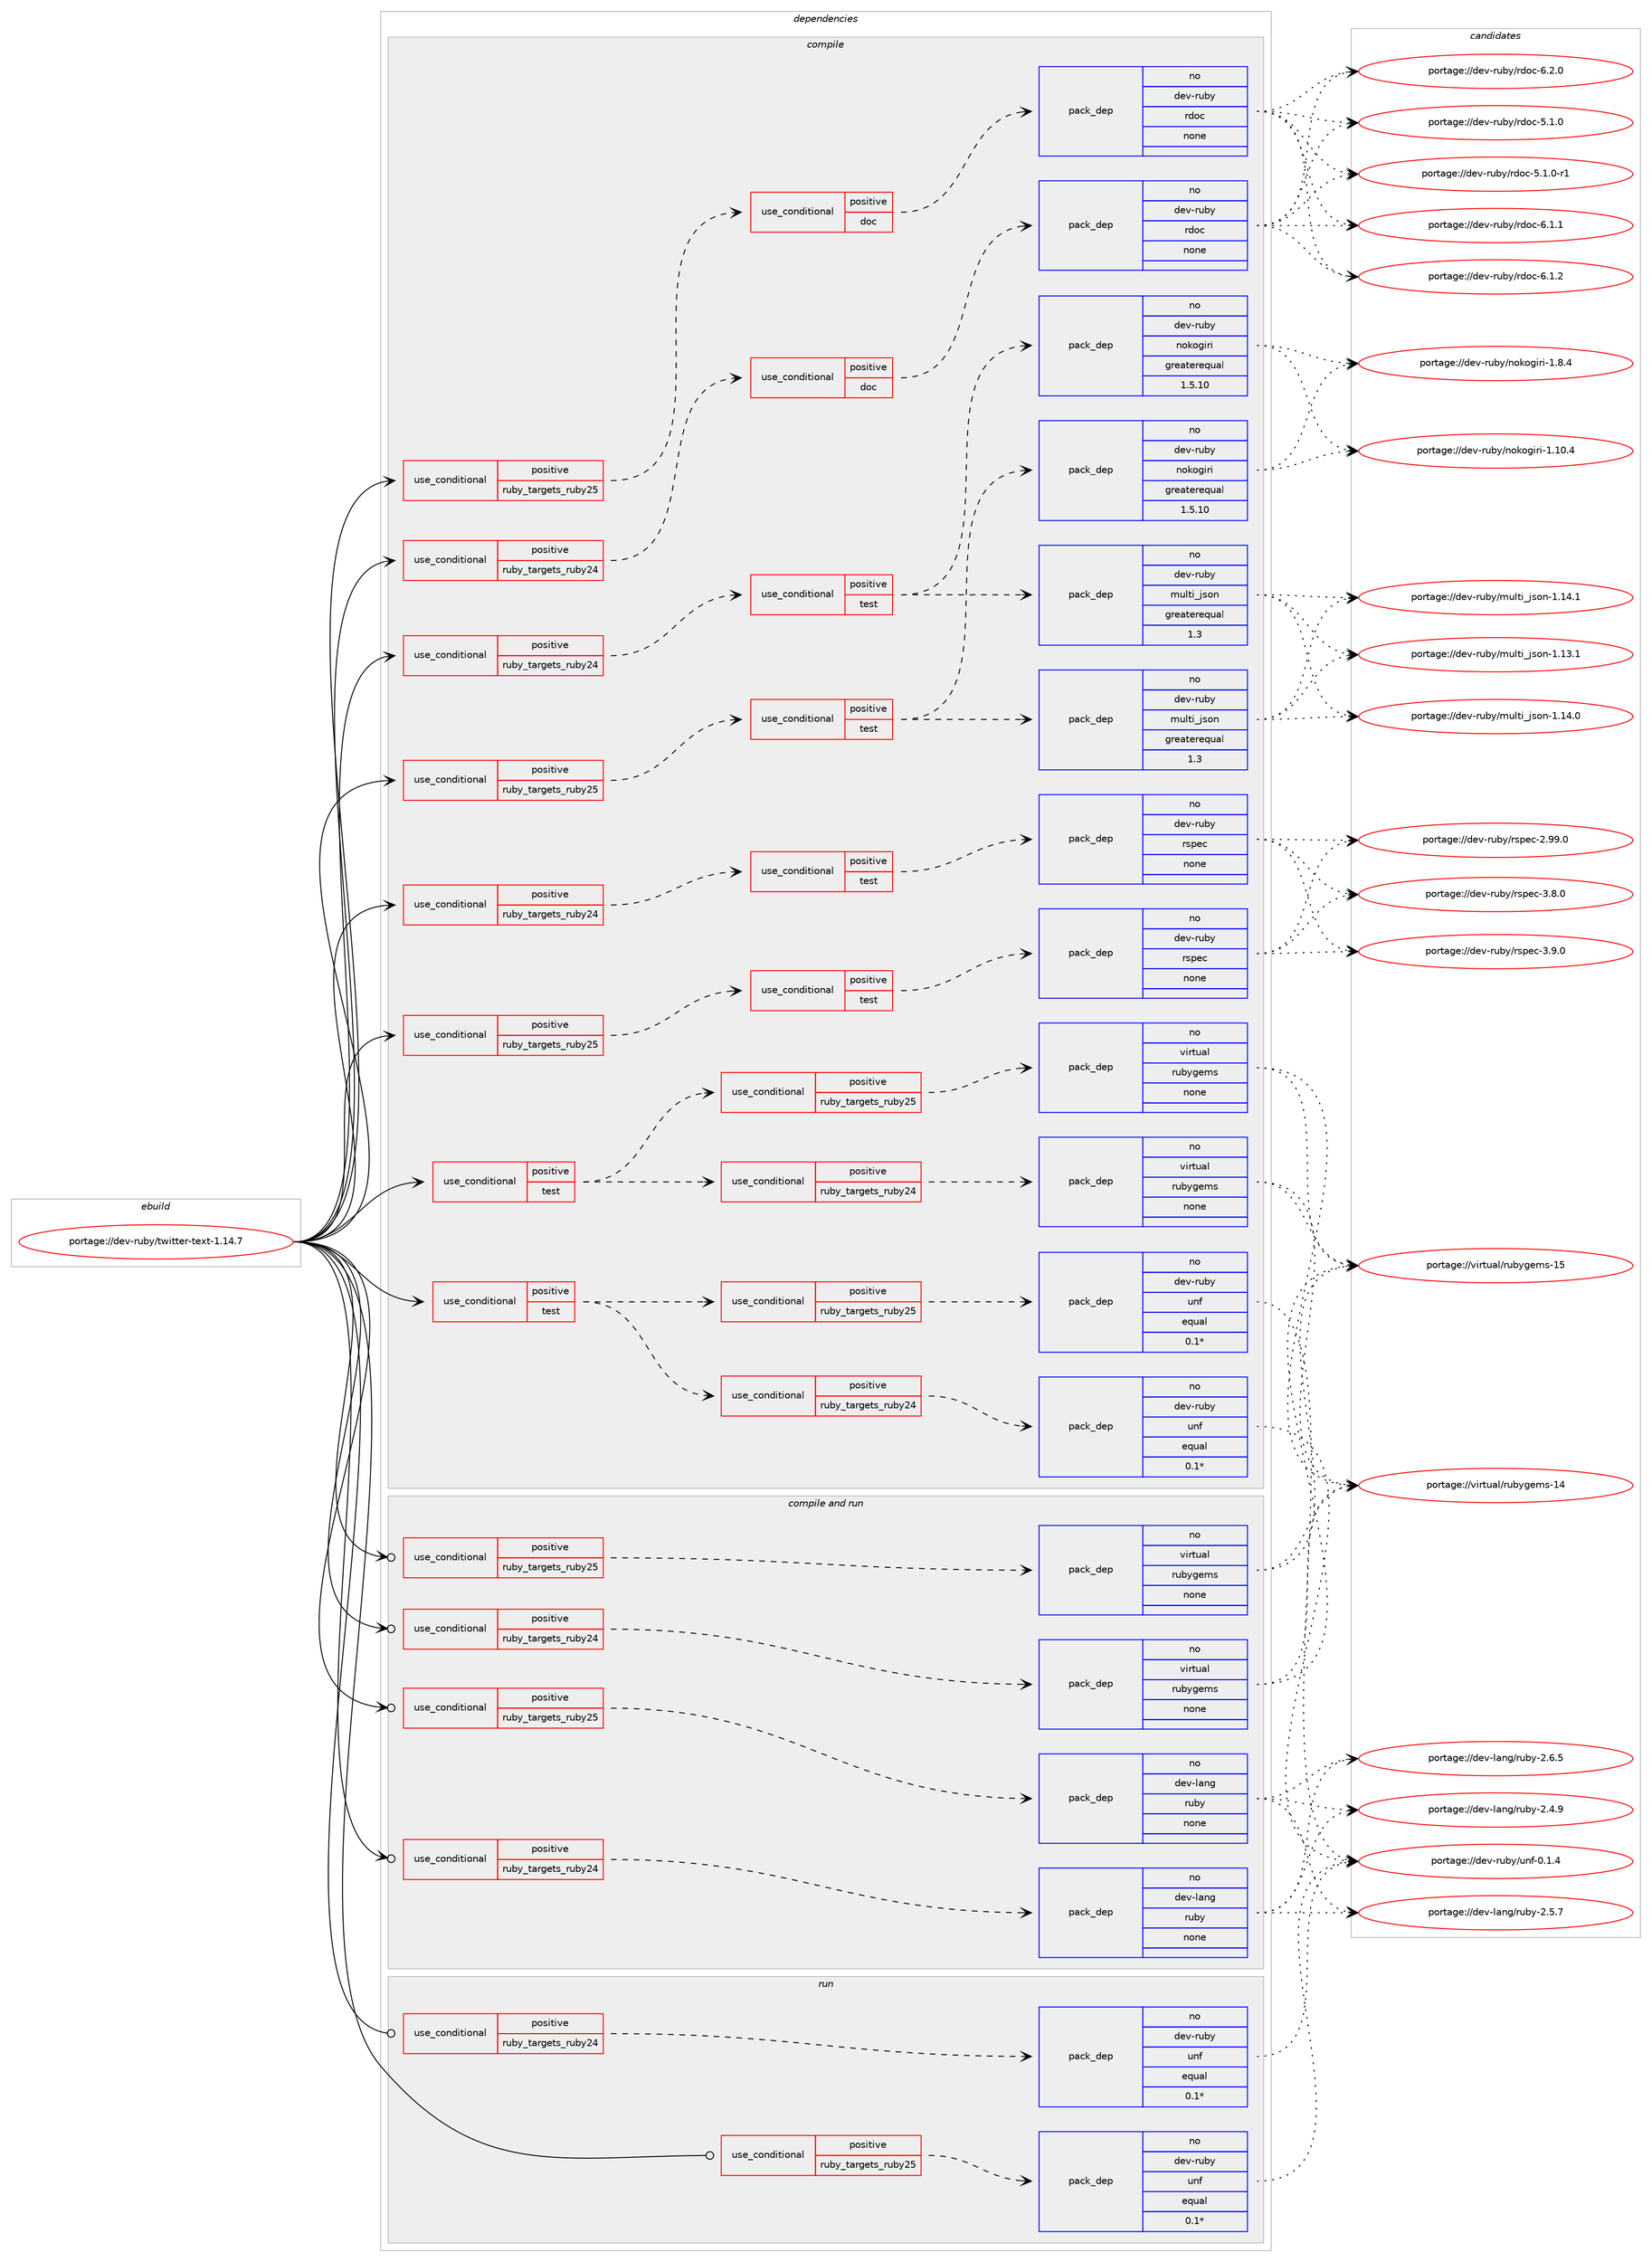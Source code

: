 digraph prolog {

# *************
# Graph options
# *************

newrank=true;
concentrate=true;
compound=true;
graph [rankdir=LR,fontname=Helvetica,fontsize=10,ranksep=1.5];#, ranksep=2.5, nodesep=0.2];
edge  [arrowhead=vee];
node  [fontname=Helvetica,fontsize=10];

# **********
# The ebuild
# **********

subgraph cluster_leftcol {
color=gray;
rank=same;
label=<<i>ebuild</i>>;
id [label="portage://dev-ruby/twitter-text-1.14.7", color=red, width=4, href="../dev-ruby/twitter-text-1.14.7.svg"];
}

# ****************
# The dependencies
# ****************

subgraph cluster_midcol {
color=gray;
label=<<i>dependencies</i>>;
subgraph cluster_compile {
fillcolor="#eeeeee";
style=filled;
label=<<i>compile</i>>;
subgraph cond68819 {
dependency254397 [label=<<TABLE BORDER="0" CELLBORDER="1" CELLSPACING="0" CELLPADDING="4"><TR><TD ROWSPAN="3" CELLPADDING="10">use_conditional</TD></TR><TR><TD>positive</TD></TR><TR><TD>ruby_targets_ruby24</TD></TR></TABLE>>, shape=none, color=red];
subgraph cond68820 {
dependency254398 [label=<<TABLE BORDER="0" CELLBORDER="1" CELLSPACING="0" CELLPADDING="4"><TR><TD ROWSPAN="3" CELLPADDING="10">use_conditional</TD></TR><TR><TD>positive</TD></TR><TR><TD>doc</TD></TR></TABLE>>, shape=none, color=red];
subgraph pack182019 {
dependency254399 [label=<<TABLE BORDER="0" CELLBORDER="1" CELLSPACING="0" CELLPADDING="4" WIDTH="220"><TR><TD ROWSPAN="6" CELLPADDING="30">pack_dep</TD></TR><TR><TD WIDTH="110">no</TD></TR><TR><TD>dev-ruby</TD></TR><TR><TD>rdoc</TD></TR><TR><TD>none</TD></TR><TR><TD></TD></TR></TABLE>>, shape=none, color=blue];
}
dependency254398:e -> dependency254399:w [weight=20,style="dashed",arrowhead="vee"];
}
dependency254397:e -> dependency254398:w [weight=20,style="dashed",arrowhead="vee"];
}
id:e -> dependency254397:w [weight=20,style="solid",arrowhead="vee"];
subgraph cond68821 {
dependency254400 [label=<<TABLE BORDER="0" CELLBORDER="1" CELLSPACING="0" CELLPADDING="4"><TR><TD ROWSPAN="3" CELLPADDING="10">use_conditional</TD></TR><TR><TD>positive</TD></TR><TR><TD>ruby_targets_ruby24</TD></TR></TABLE>>, shape=none, color=red];
subgraph cond68822 {
dependency254401 [label=<<TABLE BORDER="0" CELLBORDER="1" CELLSPACING="0" CELLPADDING="4"><TR><TD ROWSPAN="3" CELLPADDING="10">use_conditional</TD></TR><TR><TD>positive</TD></TR><TR><TD>test</TD></TR></TABLE>>, shape=none, color=red];
subgraph pack182020 {
dependency254402 [label=<<TABLE BORDER="0" CELLBORDER="1" CELLSPACING="0" CELLPADDING="4" WIDTH="220"><TR><TD ROWSPAN="6" CELLPADDING="30">pack_dep</TD></TR><TR><TD WIDTH="110">no</TD></TR><TR><TD>dev-ruby</TD></TR><TR><TD>multi_json</TD></TR><TR><TD>greaterequal</TD></TR><TR><TD>1.3</TD></TR></TABLE>>, shape=none, color=blue];
}
dependency254401:e -> dependency254402:w [weight=20,style="dashed",arrowhead="vee"];
subgraph pack182021 {
dependency254403 [label=<<TABLE BORDER="0" CELLBORDER="1" CELLSPACING="0" CELLPADDING="4" WIDTH="220"><TR><TD ROWSPAN="6" CELLPADDING="30">pack_dep</TD></TR><TR><TD WIDTH="110">no</TD></TR><TR><TD>dev-ruby</TD></TR><TR><TD>nokogiri</TD></TR><TR><TD>greaterequal</TD></TR><TR><TD>1.5.10</TD></TR></TABLE>>, shape=none, color=blue];
}
dependency254401:e -> dependency254403:w [weight=20,style="dashed",arrowhead="vee"];
}
dependency254400:e -> dependency254401:w [weight=20,style="dashed",arrowhead="vee"];
}
id:e -> dependency254400:w [weight=20,style="solid",arrowhead="vee"];
subgraph cond68823 {
dependency254404 [label=<<TABLE BORDER="0" CELLBORDER="1" CELLSPACING="0" CELLPADDING="4"><TR><TD ROWSPAN="3" CELLPADDING="10">use_conditional</TD></TR><TR><TD>positive</TD></TR><TR><TD>ruby_targets_ruby24</TD></TR></TABLE>>, shape=none, color=red];
subgraph cond68824 {
dependency254405 [label=<<TABLE BORDER="0" CELLBORDER="1" CELLSPACING="0" CELLPADDING="4"><TR><TD ROWSPAN="3" CELLPADDING="10">use_conditional</TD></TR><TR><TD>positive</TD></TR><TR><TD>test</TD></TR></TABLE>>, shape=none, color=red];
subgraph pack182022 {
dependency254406 [label=<<TABLE BORDER="0" CELLBORDER="1" CELLSPACING="0" CELLPADDING="4" WIDTH="220"><TR><TD ROWSPAN="6" CELLPADDING="30">pack_dep</TD></TR><TR><TD WIDTH="110">no</TD></TR><TR><TD>dev-ruby</TD></TR><TR><TD>rspec</TD></TR><TR><TD>none</TD></TR><TR><TD></TD></TR></TABLE>>, shape=none, color=blue];
}
dependency254405:e -> dependency254406:w [weight=20,style="dashed",arrowhead="vee"];
}
dependency254404:e -> dependency254405:w [weight=20,style="dashed",arrowhead="vee"];
}
id:e -> dependency254404:w [weight=20,style="solid",arrowhead="vee"];
subgraph cond68825 {
dependency254407 [label=<<TABLE BORDER="0" CELLBORDER="1" CELLSPACING="0" CELLPADDING="4"><TR><TD ROWSPAN="3" CELLPADDING="10">use_conditional</TD></TR><TR><TD>positive</TD></TR><TR><TD>ruby_targets_ruby25</TD></TR></TABLE>>, shape=none, color=red];
subgraph cond68826 {
dependency254408 [label=<<TABLE BORDER="0" CELLBORDER="1" CELLSPACING="0" CELLPADDING="4"><TR><TD ROWSPAN="3" CELLPADDING="10">use_conditional</TD></TR><TR><TD>positive</TD></TR><TR><TD>doc</TD></TR></TABLE>>, shape=none, color=red];
subgraph pack182023 {
dependency254409 [label=<<TABLE BORDER="0" CELLBORDER="1" CELLSPACING="0" CELLPADDING="4" WIDTH="220"><TR><TD ROWSPAN="6" CELLPADDING="30">pack_dep</TD></TR><TR><TD WIDTH="110">no</TD></TR><TR><TD>dev-ruby</TD></TR><TR><TD>rdoc</TD></TR><TR><TD>none</TD></TR><TR><TD></TD></TR></TABLE>>, shape=none, color=blue];
}
dependency254408:e -> dependency254409:w [weight=20,style="dashed",arrowhead="vee"];
}
dependency254407:e -> dependency254408:w [weight=20,style="dashed",arrowhead="vee"];
}
id:e -> dependency254407:w [weight=20,style="solid",arrowhead="vee"];
subgraph cond68827 {
dependency254410 [label=<<TABLE BORDER="0" CELLBORDER="1" CELLSPACING="0" CELLPADDING="4"><TR><TD ROWSPAN="3" CELLPADDING="10">use_conditional</TD></TR><TR><TD>positive</TD></TR><TR><TD>ruby_targets_ruby25</TD></TR></TABLE>>, shape=none, color=red];
subgraph cond68828 {
dependency254411 [label=<<TABLE BORDER="0" CELLBORDER="1" CELLSPACING="0" CELLPADDING="4"><TR><TD ROWSPAN="3" CELLPADDING="10">use_conditional</TD></TR><TR><TD>positive</TD></TR><TR><TD>test</TD></TR></TABLE>>, shape=none, color=red];
subgraph pack182024 {
dependency254412 [label=<<TABLE BORDER="0" CELLBORDER="1" CELLSPACING="0" CELLPADDING="4" WIDTH="220"><TR><TD ROWSPAN="6" CELLPADDING="30">pack_dep</TD></TR><TR><TD WIDTH="110">no</TD></TR><TR><TD>dev-ruby</TD></TR><TR><TD>multi_json</TD></TR><TR><TD>greaterequal</TD></TR><TR><TD>1.3</TD></TR></TABLE>>, shape=none, color=blue];
}
dependency254411:e -> dependency254412:w [weight=20,style="dashed",arrowhead="vee"];
subgraph pack182025 {
dependency254413 [label=<<TABLE BORDER="0" CELLBORDER="1" CELLSPACING="0" CELLPADDING="4" WIDTH="220"><TR><TD ROWSPAN="6" CELLPADDING="30">pack_dep</TD></TR><TR><TD WIDTH="110">no</TD></TR><TR><TD>dev-ruby</TD></TR><TR><TD>nokogiri</TD></TR><TR><TD>greaterequal</TD></TR><TR><TD>1.5.10</TD></TR></TABLE>>, shape=none, color=blue];
}
dependency254411:e -> dependency254413:w [weight=20,style="dashed",arrowhead="vee"];
}
dependency254410:e -> dependency254411:w [weight=20,style="dashed",arrowhead="vee"];
}
id:e -> dependency254410:w [weight=20,style="solid",arrowhead="vee"];
subgraph cond68829 {
dependency254414 [label=<<TABLE BORDER="0" CELLBORDER="1" CELLSPACING="0" CELLPADDING="4"><TR><TD ROWSPAN="3" CELLPADDING="10">use_conditional</TD></TR><TR><TD>positive</TD></TR><TR><TD>ruby_targets_ruby25</TD></TR></TABLE>>, shape=none, color=red];
subgraph cond68830 {
dependency254415 [label=<<TABLE BORDER="0" CELLBORDER="1" CELLSPACING="0" CELLPADDING="4"><TR><TD ROWSPAN="3" CELLPADDING="10">use_conditional</TD></TR><TR><TD>positive</TD></TR><TR><TD>test</TD></TR></TABLE>>, shape=none, color=red];
subgraph pack182026 {
dependency254416 [label=<<TABLE BORDER="0" CELLBORDER="1" CELLSPACING="0" CELLPADDING="4" WIDTH="220"><TR><TD ROWSPAN="6" CELLPADDING="30">pack_dep</TD></TR><TR><TD WIDTH="110">no</TD></TR><TR><TD>dev-ruby</TD></TR><TR><TD>rspec</TD></TR><TR><TD>none</TD></TR><TR><TD></TD></TR></TABLE>>, shape=none, color=blue];
}
dependency254415:e -> dependency254416:w [weight=20,style="dashed",arrowhead="vee"];
}
dependency254414:e -> dependency254415:w [weight=20,style="dashed",arrowhead="vee"];
}
id:e -> dependency254414:w [weight=20,style="solid",arrowhead="vee"];
subgraph cond68831 {
dependency254417 [label=<<TABLE BORDER="0" CELLBORDER="1" CELLSPACING="0" CELLPADDING="4"><TR><TD ROWSPAN="3" CELLPADDING="10">use_conditional</TD></TR><TR><TD>positive</TD></TR><TR><TD>test</TD></TR></TABLE>>, shape=none, color=red];
subgraph cond68832 {
dependency254418 [label=<<TABLE BORDER="0" CELLBORDER="1" CELLSPACING="0" CELLPADDING="4"><TR><TD ROWSPAN="3" CELLPADDING="10">use_conditional</TD></TR><TR><TD>positive</TD></TR><TR><TD>ruby_targets_ruby24</TD></TR></TABLE>>, shape=none, color=red];
subgraph pack182027 {
dependency254419 [label=<<TABLE BORDER="0" CELLBORDER="1" CELLSPACING="0" CELLPADDING="4" WIDTH="220"><TR><TD ROWSPAN="6" CELLPADDING="30">pack_dep</TD></TR><TR><TD WIDTH="110">no</TD></TR><TR><TD>dev-ruby</TD></TR><TR><TD>unf</TD></TR><TR><TD>equal</TD></TR><TR><TD>0.1*</TD></TR></TABLE>>, shape=none, color=blue];
}
dependency254418:e -> dependency254419:w [weight=20,style="dashed",arrowhead="vee"];
}
dependency254417:e -> dependency254418:w [weight=20,style="dashed",arrowhead="vee"];
subgraph cond68833 {
dependency254420 [label=<<TABLE BORDER="0" CELLBORDER="1" CELLSPACING="0" CELLPADDING="4"><TR><TD ROWSPAN="3" CELLPADDING="10">use_conditional</TD></TR><TR><TD>positive</TD></TR><TR><TD>ruby_targets_ruby25</TD></TR></TABLE>>, shape=none, color=red];
subgraph pack182028 {
dependency254421 [label=<<TABLE BORDER="0" CELLBORDER="1" CELLSPACING="0" CELLPADDING="4" WIDTH="220"><TR><TD ROWSPAN="6" CELLPADDING="30">pack_dep</TD></TR><TR><TD WIDTH="110">no</TD></TR><TR><TD>dev-ruby</TD></TR><TR><TD>unf</TD></TR><TR><TD>equal</TD></TR><TR><TD>0.1*</TD></TR></TABLE>>, shape=none, color=blue];
}
dependency254420:e -> dependency254421:w [weight=20,style="dashed",arrowhead="vee"];
}
dependency254417:e -> dependency254420:w [weight=20,style="dashed",arrowhead="vee"];
}
id:e -> dependency254417:w [weight=20,style="solid",arrowhead="vee"];
subgraph cond68834 {
dependency254422 [label=<<TABLE BORDER="0" CELLBORDER="1" CELLSPACING="0" CELLPADDING="4"><TR><TD ROWSPAN="3" CELLPADDING="10">use_conditional</TD></TR><TR><TD>positive</TD></TR><TR><TD>test</TD></TR></TABLE>>, shape=none, color=red];
subgraph cond68835 {
dependency254423 [label=<<TABLE BORDER="0" CELLBORDER="1" CELLSPACING="0" CELLPADDING="4"><TR><TD ROWSPAN="3" CELLPADDING="10">use_conditional</TD></TR><TR><TD>positive</TD></TR><TR><TD>ruby_targets_ruby24</TD></TR></TABLE>>, shape=none, color=red];
subgraph pack182029 {
dependency254424 [label=<<TABLE BORDER="0" CELLBORDER="1" CELLSPACING="0" CELLPADDING="4" WIDTH="220"><TR><TD ROWSPAN="6" CELLPADDING="30">pack_dep</TD></TR><TR><TD WIDTH="110">no</TD></TR><TR><TD>virtual</TD></TR><TR><TD>rubygems</TD></TR><TR><TD>none</TD></TR><TR><TD></TD></TR></TABLE>>, shape=none, color=blue];
}
dependency254423:e -> dependency254424:w [weight=20,style="dashed",arrowhead="vee"];
}
dependency254422:e -> dependency254423:w [weight=20,style="dashed",arrowhead="vee"];
subgraph cond68836 {
dependency254425 [label=<<TABLE BORDER="0" CELLBORDER="1" CELLSPACING="0" CELLPADDING="4"><TR><TD ROWSPAN="3" CELLPADDING="10">use_conditional</TD></TR><TR><TD>positive</TD></TR><TR><TD>ruby_targets_ruby25</TD></TR></TABLE>>, shape=none, color=red];
subgraph pack182030 {
dependency254426 [label=<<TABLE BORDER="0" CELLBORDER="1" CELLSPACING="0" CELLPADDING="4" WIDTH="220"><TR><TD ROWSPAN="6" CELLPADDING="30">pack_dep</TD></TR><TR><TD WIDTH="110">no</TD></TR><TR><TD>virtual</TD></TR><TR><TD>rubygems</TD></TR><TR><TD>none</TD></TR><TR><TD></TD></TR></TABLE>>, shape=none, color=blue];
}
dependency254425:e -> dependency254426:w [weight=20,style="dashed",arrowhead="vee"];
}
dependency254422:e -> dependency254425:w [weight=20,style="dashed",arrowhead="vee"];
}
id:e -> dependency254422:w [weight=20,style="solid",arrowhead="vee"];
}
subgraph cluster_compileandrun {
fillcolor="#eeeeee";
style=filled;
label=<<i>compile and run</i>>;
subgraph cond68837 {
dependency254427 [label=<<TABLE BORDER="0" CELLBORDER="1" CELLSPACING="0" CELLPADDING="4"><TR><TD ROWSPAN="3" CELLPADDING="10">use_conditional</TD></TR><TR><TD>positive</TD></TR><TR><TD>ruby_targets_ruby24</TD></TR></TABLE>>, shape=none, color=red];
subgraph pack182031 {
dependency254428 [label=<<TABLE BORDER="0" CELLBORDER="1" CELLSPACING="0" CELLPADDING="4" WIDTH="220"><TR><TD ROWSPAN="6" CELLPADDING="30">pack_dep</TD></TR><TR><TD WIDTH="110">no</TD></TR><TR><TD>dev-lang</TD></TR><TR><TD>ruby</TD></TR><TR><TD>none</TD></TR><TR><TD></TD></TR></TABLE>>, shape=none, color=blue];
}
dependency254427:e -> dependency254428:w [weight=20,style="dashed",arrowhead="vee"];
}
id:e -> dependency254427:w [weight=20,style="solid",arrowhead="odotvee"];
subgraph cond68838 {
dependency254429 [label=<<TABLE BORDER="0" CELLBORDER="1" CELLSPACING="0" CELLPADDING="4"><TR><TD ROWSPAN="3" CELLPADDING="10">use_conditional</TD></TR><TR><TD>positive</TD></TR><TR><TD>ruby_targets_ruby24</TD></TR></TABLE>>, shape=none, color=red];
subgraph pack182032 {
dependency254430 [label=<<TABLE BORDER="0" CELLBORDER="1" CELLSPACING="0" CELLPADDING="4" WIDTH="220"><TR><TD ROWSPAN="6" CELLPADDING="30">pack_dep</TD></TR><TR><TD WIDTH="110">no</TD></TR><TR><TD>virtual</TD></TR><TR><TD>rubygems</TD></TR><TR><TD>none</TD></TR><TR><TD></TD></TR></TABLE>>, shape=none, color=blue];
}
dependency254429:e -> dependency254430:w [weight=20,style="dashed",arrowhead="vee"];
}
id:e -> dependency254429:w [weight=20,style="solid",arrowhead="odotvee"];
subgraph cond68839 {
dependency254431 [label=<<TABLE BORDER="0" CELLBORDER="1" CELLSPACING="0" CELLPADDING="4"><TR><TD ROWSPAN="3" CELLPADDING="10">use_conditional</TD></TR><TR><TD>positive</TD></TR><TR><TD>ruby_targets_ruby25</TD></TR></TABLE>>, shape=none, color=red];
subgraph pack182033 {
dependency254432 [label=<<TABLE BORDER="0" CELLBORDER="1" CELLSPACING="0" CELLPADDING="4" WIDTH="220"><TR><TD ROWSPAN="6" CELLPADDING="30">pack_dep</TD></TR><TR><TD WIDTH="110">no</TD></TR><TR><TD>dev-lang</TD></TR><TR><TD>ruby</TD></TR><TR><TD>none</TD></TR><TR><TD></TD></TR></TABLE>>, shape=none, color=blue];
}
dependency254431:e -> dependency254432:w [weight=20,style="dashed",arrowhead="vee"];
}
id:e -> dependency254431:w [weight=20,style="solid",arrowhead="odotvee"];
subgraph cond68840 {
dependency254433 [label=<<TABLE BORDER="0" CELLBORDER="1" CELLSPACING="0" CELLPADDING="4"><TR><TD ROWSPAN="3" CELLPADDING="10">use_conditional</TD></TR><TR><TD>positive</TD></TR><TR><TD>ruby_targets_ruby25</TD></TR></TABLE>>, shape=none, color=red];
subgraph pack182034 {
dependency254434 [label=<<TABLE BORDER="0" CELLBORDER="1" CELLSPACING="0" CELLPADDING="4" WIDTH="220"><TR><TD ROWSPAN="6" CELLPADDING="30">pack_dep</TD></TR><TR><TD WIDTH="110">no</TD></TR><TR><TD>virtual</TD></TR><TR><TD>rubygems</TD></TR><TR><TD>none</TD></TR><TR><TD></TD></TR></TABLE>>, shape=none, color=blue];
}
dependency254433:e -> dependency254434:w [weight=20,style="dashed",arrowhead="vee"];
}
id:e -> dependency254433:w [weight=20,style="solid",arrowhead="odotvee"];
}
subgraph cluster_run {
fillcolor="#eeeeee";
style=filled;
label=<<i>run</i>>;
subgraph cond68841 {
dependency254435 [label=<<TABLE BORDER="0" CELLBORDER="1" CELLSPACING="0" CELLPADDING="4"><TR><TD ROWSPAN="3" CELLPADDING="10">use_conditional</TD></TR><TR><TD>positive</TD></TR><TR><TD>ruby_targets_ruby24</TD></TR></TABLE>>, shape=none, color=red];
subgraph pack182035 {
dependency254436 [label=<<TABLE BORDER="0" CELLBORDER="1" CELLSPACING="0" CELLPADDING="4" WIDTH="220"><TR><TD ROWSPAN="6" CELLPADDING="30">pack_dep</TD></TR><TR><TD WIDTH="110">no</TD></TR><TR><TD>dev-ruby</TD></TR><TR><TD>unf</TD></TR><TR><TD>equal</TD></TR><TR><TD>0.1*</TD></TR></TABLE>>, shape=none, color=blue];
}
dependency254435:e -> dependency254436:w [weight=20,style="dashed",arrowhead="vee"];
}
id:e -> dependency254435:w [weight=20,style="solid",arrowhead="odot"];
subgraph cond68842 {
dependency254437 [label=<<TABLE BORDER="0" CELLBORDER="1" CELLSPACING="0" CELLPADDING="4"><TR><TD ROWSPAN="3" CELLPADDING="10">use_conditional</TD></TR><TR><TD>positive</TD></TR><TR><TD>ruby_targets_ruby25</TD></TR></TABLE>>, shape=none, color=red];
subgraph pack182036 {
dependency254438 [label=<<TABLE BORDER="0" CELLBORDER="1" CELLSPACING="0" CELLPADDING="4" WIDTH="220"><TR><TD ROWSPAN="6" CELLPADDING="30">pack_dep</TD></TR><TR><TD WIDTH="110">no</TD></TR><TR><TD>dev-ruby</TD></TR><TR><TD>unf</TD></TR><TR><TD>equal</TD></TR><TR><TD>0.1*</TD></TR></TABLE>>, shape=none, color=blue];
}
dependency254437:e -> dependency254438:w [weight=20,style="dashed",arrowhead="vee"];
}
id:e -> dependency254437:w [weight=20,style="solid",arrowhead="odot"];
}
}

# **************
# The candidates
# **************

subgraph cluster_choices {
rank=same;
color=gray;
label=<<i>candidates</i>>;

subgraph choice182019 {
color=black;
nodesep=1;
choiceportage10010111845114117981214711410011199455346494648 [label="portage://dev-ruby/rdoc-5.1.0", color=red, width=4,href="../dev-ruby/rdoc-5.1.0.svg"];
choiceportage100101118451141179812147114100111994553464946484511449 [label="portage://dev-ruby/rdoc-5.1.0-r1", color=red, width=4,href="../dev-ruby/rdoc-5.1.0-r1.svg"];
choiceportage10010111845114117981214711410011199455446494649 [label="portage://dev-ruby/rdoc-6.1.1", color=red, width=4,href="../dev-ruby/rdoc-6.1.1.svg"];
choiceportage10010111845114117981214711410011199455446494650 [label="portage://dev-ruby/rdoc-6.1.2", color=red, width=4,href="../dev-ruby/rdoc-6.1.2.svg"];
choiceportage10010111845114117981214711410011199455446504648 [label="portage://dev-ruby/rdoc-6.2.0", color=red, width=4,href="../dev-ruby/rdoc-6.2.0.svg"];
dependency254399:e -> choiceportage10010111845114117981214711410011199455346494648:w [style=dotted,weight="100"];
dependency254399:e -> choiceportage100101118451141179812147114100111994553464946484511449:w [style=dotted,weight="100"];
dependency254399:e -> choiceportage10010111845114117981214711410011199455446494649:w [style=dotted,weight="100"];
dependency254399:e -> choiceportage10010111845114117981214711410011199455446494650:w [style=dotted,weight="100"];
dependency254399:e -> choiceportage10010111845114117981214711410011199455446504648:w [style=dotted,weight="100"];
}
subgraph choice182020 {
color=black;
nodesep=1;
choiceportage1001011184511411798121471091171081161059510611511111045494649514649 [label="portage://dev-ruby/multi_json-1.13.1", color=red, width=4,href="../dev-ruby/multi_json-1.13.1.svg"];
choiceportage1001011184511411798121471091171081161059510611511111045494649524648 [label="portage://dev-ruby/multi_json-1.14.0", color=red, width=4,href="../dev-ruby/multi_json-1.14.0.svg"];
choiceportage1001011184511411798121471091171081161059510611511111045494649524649 [label="portage://dev-ruby/multi_json-1.14.1", color=red, width=4,href="../dev-ruby/multi_json-1.14.1.svg"];
dependency254402:e -> choiceportage1001011184511411798121471091171081161059510611511111045494649514649:w [style=dotted,weight="100"];
dependency254402:e -> choiceportage1001011184511411798121471091171081161059510611511111045494649524648:w [style=dotted,weight="100"];
dependency254402:e -> choiceportage1001011184511411798121471091171081161059510611511111045494649524649:w [style=dotted,weight="100"];
}
subgraph choice182021 {
color=black;
nodesep=1;
choiceportage10010111845114117981214711011110711110310511410545494649484652 [label="portage://dev-ruby/nokogiri-1.10.4", color=red, width=4,href="../dev-ruby/nokogiri-1.10.4.svg"];
choiceportage100101118451141179812147110111107111103105114105454946564652 [label="portage://dev-ruby/nokogiri-1.8.4", color=red, width=4,href="../dev-ruby/nokogiri-1.8.4.svg"];
dependency254403:e -> choiceportage10010111845114117981214711011110711110310511410545494649484652:w [style=dotted,weight="100"];
dependency254403:e -> choiceportage100101118451141179812147110111107111103105114105454946564652:w [style=dotted,weight="100"];
}
subgraph choice182022 {
color=black;
nodesep=1;
choiceportage1001011184511411798121471141151121019945504657574648 [label="portage://dev-ruby/rspec-2.99.0", color=red, width=4,href="../dev-ruby/rspec-2.99.0.svg"];
choiceportage10010111845114117981214711411511210199455146564648 [label="portage://dev-ruby/rspec-3.8.0", color=red, width=4,href="../dev-ruby/rspec-3.8.0.svg"];
choiceportage10010111845114117981214711411511210199455146574648 [label="portage://dev-ruby/rspec-3.9.0", color=red, width=4,href="../dev-ruby/rspec-3.9.0.svg"];
dependency254406:e -> choiceportage1001011184511411798121471141151121019945504657574648:w [style=dotted,weight="100"];
dependency254406:e -> choiceportage10010111845114117981214711411511210199455146564648:w [style=dotted,weight="100"];
dependency254406:e -> choiceportage10010111845114117981214711411511210199455146574648:w [style=dotted,weight="100"];
}
subgraph choice182023 {
color=black;
nodesep=1;
choiceportage10010111845114117981214711410011199455346494648 [label="portage://dev-ruby/rdoc-5.1.0", color=red, width=4,href="../dev-ruby/rdoc-5.1.0.svg"];
choiceportage100101118451141179812147114100111994553464946484511449 [label="portage://dev-ruby/rdoc-5.1.0-r1", color=red, width=4,href="../dev-ruby/rdoc-5.1.0-r1.svg"];
choiceportage10010111845114117981214711410011199455446494649 [label="portage://dev-ruby/rdoc-6.1.1", color=red, width=4,href="../dev-ruby/rdoc-6.1.1.svg"];
choiceportage10010111845114117981214711410011199455446494650 [label="portage://dev-ruby/rdoc-6.1.2", color=red, width=4,href="../dev-ruby/rdoc-6.1.2.svg"];
choiceportage10010111845114117981214711410011199455446504648 [label="portage://dev-ruby/rdoc-6.2.0", color=red, width=4,href="../dev-ruby/rdoc-6.2.0.svg"];
dependency254409:e -> choiceportage10010111845114117981214711410011199455346494648:w [style=dotted,weight="100"];
dependency254409:e -> choiceportage100101118451141179812147114100111994553464946484511449:w [style=dotted,weight="100"];
dependency254409:e -> choiceportage10010111845114117981214711410011199455446494649:w [style=dotted,weight="100"];
dependency254409:e -> choiceportage10010111845114117981214711410011199455446494650:w [style=dotted,weight="100"];
dependency254409:e -> choiceportage10010111845114117981214711410011199455446504648:w [style=dotted,weight="100"];
}
subgraph choice182024 {
color=black;
nodesep=1;
choiceportage1001011184511411798121471091171081161059510611511111045494649514649 [label="portage://dev-ruby/multi_json-1.13.1", color=red, width=4,href="../dev-ruby/multi_json-1.13.1.svg"];
choiceportage1001011184511411798121471091171081161059510611511111045494649524648 [label="portage://dev-ruby/multi_json-1.14.0", color=red, width=4,href="../dev-ruby/multi_json-1.14.0.svg"];
choiceportage1001011184511411798121471091171081161059510611511111045494649524649 [label="portage://dev-ruby/multi_json-1.14.1", color=red, width=4,href="../dev-ruby/multi_json-1.14.1.svg"];
dependency254412:e -> choiceportage1001011184511411798121471091171081161059510611511111045494649514649:w [style=dotted,weight="100"];
dependency254412:e -> choiceportage1001011184511411798121471091171081161059510611511111045494649524648:w [style=dotted,weight="100"];
dependency254412:e -> choiceportage1001011184511411798121471091171081161059510611511111045494649524649:w [style=dotted,weight="100"];
}
subgraph choice182025 {
color=black;
nodesep=1;
choiceportage10010111845114117981214711011110711110310511410545494649484652 [label="portage://dev-ruby/nokogiri-1.10.4", color=red, width=4,href="../dev-ruby/nokogiri-1.10.4.svg"];
choiceportage100101118451141179812147110111107111103105114105454946564652 [label="portage://dev-ruby/nokogiri-1.8.4", color=red, width=4,href="../dev-ruby/nokogiri-1.8.4.svg"];
dependency254413:e -> choiceportage10010111845114117981214711011110711110310511410545494649484652:w [style=dotted,weight="100"];
dependency254413:e -> choiceportage100101118451141179812147110111107111103105114105454946564652:w [style=dotted,weight="100"];
}
subgraph choice182026 {
color=black;
nodesep=1;
choiceportage1001011184511411798121471141151121019945504657574648 [label="portage://dev-ruby/rspec-2.99.0", color=red, width=4,href="../dev-ruby/rspec-2.99.0.svg"];
choiceportage10010111845114117981214711411511210199455146564648 [label="portage://dev-ruby/rspec-3.8.0", color=red, width=4,href="../dev-ruby/rspec-3.8.0.svg"];
choiceportage10010111845114117981214711411511210199455146574648 [label="portage://dev-ruby/rspec-3.9.0", color=red, width=4,href="../dev-ruby/rspec-3.9.0.svg"];
dependency254416:e -> choiceportage1001011184511411798121471141151121019945504657574648:w [style=dotted,weight="100"];
dependency254416:e -> choiceportage10010111845114117981214711411511210199455146564648:w [style=dotted,weight="100"];
dependency254416:e -> choiceportage10010111845114117981214711411511210199455146574648:w [style=dotted,weight="100"];
}
subgraph choice182027 {
color=black;
nodesep=1;
choiceportage100101118451141179812147117110102454846494652 [label="portage://dev-ruby/unf-0.1.4", color=red, width=4,href="../dev-ruby/unf-0.1.4.svg"];
dependency254419:e -> choiceportage100101118451141179812147117110102454846494652:w [style=dotted,weight="100"];
}
subgraph choice182028 {
color=black;
nodesep=1;
choiceportage100101118451141179812147117110102454846494652 [label="portage://dev-ruby/unf-0.1.4", color=red, width=4,href="../dev-ruby/unf-0.1.4.svg"];
dependency254421:e -> choiceportage100101118451141179812147117110102454846494652:w [style=dotted,weight="100"];
}
subgraph choice182029 {
color=black;
nodesep=1;
choiceportage118105114116117971084711411798121103101109115454952 [label="portage://virtual/rubygems-14", color=red, width=4,href="../virtual/rubygems-14.svg"];
choiceportage118105114116117971084711411798121103101109115454953 [label="portage://virtual/rubygems-15", color=red, width=4,href="../virtual/rubygems-15.svg"];
dependency254424:e -> choiceportage118105114116117971084711411798121103101109115454952:w [style=dotted,weight="100"];
dependency254424:e -> choiceportage118105114116117971084711411798121103101109115454953:w [style=dotted,weight="100"];
}
subgraph choice182030 {
color=black;
nodesep=1;
choiceportage118105114116117971084711411798121103101109115454952 [label="portage://virtual/rubygems-14", color=red, width=4,href="../virtual/rubygems-14.svg"];
choiceportage118105114116117971084711411798121103101109115454953 [label="portage://virtual/rubygems-15", color=red, width=4,href="../virtual/rubygems-15.svg"];
dependency254426:e -> choiceportage118105114116117971084711411798121103101109115454952:w [style=dotted,weight="100"];
dependency254426:e -> choiceportage118105114116117971084711411798121103101109115454953:w [style=dotted,weight="100"];
}
subgraph choice182031 {
color=black;
nodesep=1;
choiceportage10010111845108971101034711411798121455046524657 [label="portage://dev-lang/ruby-2.4.9", color=red, width=4,href="../dev-lang/ruby-2.4.9.svg"];
choiceportage10010111845108971101034711411798121455046534655 [label="portage://dev-lang/ruby-2.5.7", color=red, width=4,href="../dev-lang/ruby-2.5.7.svg"];
choiceportage10010111845108971101034711411798121455046544653 [label="portage://dev-lang/ruby-2.6.5", color=red, width=4,href="../dev-lang/ruby-2.6.5.svg"];
dependency254428:e -> choiceportage10010111845108971101034711411798121455046524657:w [style=dotted,weight="100"];
dependency254428:e -> choiceportage10010111845108971101034711411798121455046534655:w [style=dotted,weight="100"];
dependency254428:e -> choiceportage10010111845108971101034711411798121455046544653:w [style=dotted,weight="100"];
}
subgraph choice182032 {
color=black;
nodesep=1;
choiceportage118105114116117971084711411798121103101109115454952 [label="portage://virtual/rubygems-14", color=red, width=4,href="../virtual/rubygems-14.svg"];
choiceportage118105114116117971084711411798121103101109115454953 [label="portage://virtual/rubygems-15", color=red, width=4,href="../virtual/rubygems-15.svg"];
dependency254430:e -> choiceportage118105114116117971084711411798121103101109115454952:w [style=dotted,weight="100"];
dependency254430:e -> choiceportage118105114116117971084711411798121103101109115454953:w [style=dotted,weight="100"];
}
subgraph choice182033 {
color=black;
nodesep=1;
choiceportage10010111845108971101034711411798121455046524657 [label="portage://dev-lang/ruby-2.4.9", color=red, width=4,href="../dev-lang/ruby-2.4.9.svg"];
choiceportage10010111845108971101034711411798121455046534655 [label="portage://dev-lang/ruby-2.5.7", color=red, width=4,href="../dev-lang/ruby-2.5.7.svg"];
choiceportage10010111845108971101034711411798121455046544653 [label="portage://dev-lang/ruby-2.6.5", color=red, width=4,href="../dev-lang/ruby-2.6.5.svg"];
dependency254432:e -> choiceportage10010111845108971101034711411798121455046524657:w [style=dotted,weight="100"];
dependency254432:e -> choiceportage10010111845108971101034711411798121455046534655:w [style=dotted,weight="100"];
dependency254432:e -> choiceportage10010111845108971101034711411798121455046544653:w [style=dotted,weight="100"];
}
subgraph choice182034 {
color=black;
nodesep=1;
choiceportage118105114116117971084711411798121103101109115454952 [label="portage://virtual/rubygems-14", color=red, width=4,href="../virtual/rubygems-14.svg"];
choiceportage118105114116117971084711411798121103101109115454953 [label="portage://virtual/rubygems-15", color=red, width=4,href="../virtual/rubygems-15.svg"];
dependency254434:e -> choiceportage118105114116117971084711411798121103101109115454952:w [style=dotted,weight="100"];
dependency254434:e -> choiceportage118105114116117971084711411798121103101109115454953:w [style=dotted,weight="100"];
}
subgraph choice182035 {
color=black;
nodesep=1;
choiceportage100101118451141179812147117110102454846494652 [label="portage://dev-ruby/unf-0.1.4", color=red, width=4,href="../dev-ruby/unf-0.1.4.svg"];
dependency254436:e -> choiceportage100101118451141179812147117110102454846494652:w [style=dotted,weight="100"];
}
subgraph choice182036 {
color=black;
nodesep=1;
choiceportage100101118451141179812147117110102454846494652 [label="portage://dev-ruby/unf-0.1.4", color=red, width=4,href="../dev-ruby/unf-0.1.4.svg"];
dependency254438:e -> choiceportage100101118451141179812147117110102454846494652:w [style=dotted,weight="100"];
}
}

}
